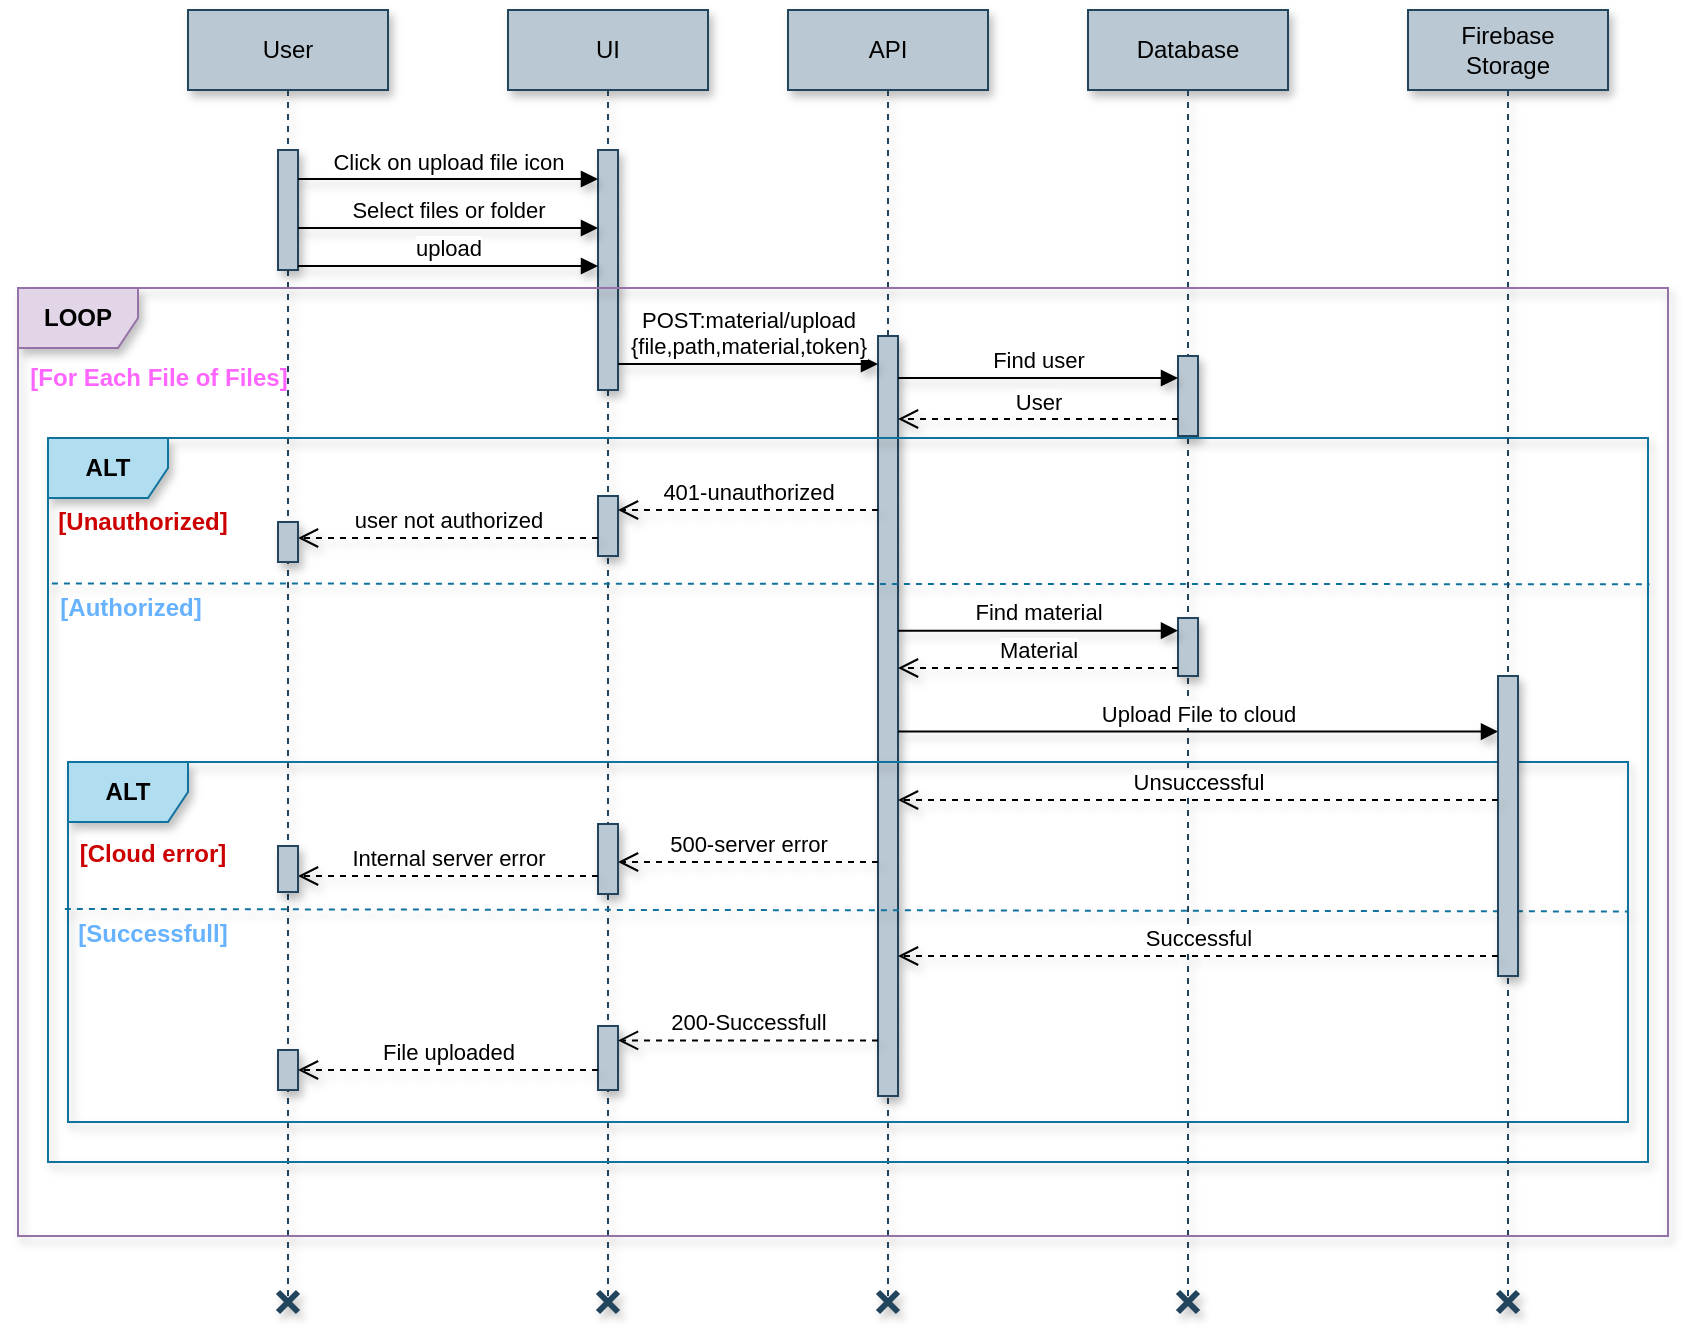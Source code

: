 <mxfile version="24.2.1" type="device">
  <diagram id="VMNq8Bg88SnpyVoghTmP" name="Page-1">
    <mxGraphModel dx="2404" dy="655" grid="1" gridSize="10" guides="1" tooltips="1" connect="1" arrows="1" fold="1" page="1" pageScale="1" pageWidth="1169" pageHeight="1654" math="0" shadow="0">
      <root>
        <mxCell id="0" />
        <mxCell id="1" parent="0" />
        <mxCell id="dwM6OtkL1ra4KKyUkSFp-1" value="User" style="shape=umlLifeline;perimeter=lifelinePerimeter;whiteSpace=wrap;html=1;container=1;dropTarget=0;collapsible=0;recursiveResize=0;outlineConnect=0;portConstraint=eastwest;newEdgeStyle={&quot;edgeStyle&quot;:&quot;elbowEdgeStyle&quot;,&quot;elbow&quot;:&quot;vertical&quot;,&quot;curved&quot;:0,&quot;rounded&quot;:0};fillColor=#bac8d3;strokeColor=#23445d;shadow=1;" parent="1" vertex="1">
          <mxGeometry x="70" y="527" width="100" height="643" as="geometry" />
        </mxCell>
        <mxCell id="dwM6OtkL1ra4KKyUkSFp-2" value="" style="html=1;points=[[0,0,0,0,5],[0,1,0,0,-5],[1,0,0,0,5],[1,1,0,0,-5]];perimeter=orthogonalPerimeter;outlineConnect=0;targetShapes=umlLifeline;portConstraint=eastwest;newEdgeStyle={&quot;curved&quot;:0,&quot;rounded&quot;:0};fillColor=#bac8d3;strokeColor=#23445d;shadow=1;" parent="dwM6OtkL1ra4KKyUkSFp-1" vertex="1">
          <mxGeometry x="45" y="70" width="10" height="60" as="geometry" />
        </mxCell>
        <mxCell id="dwM6OtkL1ra4KKyUkSFp-3" value="" style="shape=umlDestroy;whiteSpace=wrap;html=1;strokeWidth=3;targetShapes=umlLifeline;fillColor=#bac8d3;strokeColor=#23445d;aspect=fixed;fontStyle=0;shadow=1;" parent="dwM6OtkL1ra4KKyUkSFp-1" vertex="1">
          <mxGeometry x="45" y="641" width="10" height="10" as="geometry" />
        </mxCell>
        <mxCell id="dwM6OtkL1ra4KKyUkSFp-4" value="UI" style="shape=umlLifeline;perimeter=lifelinePerimeter;whiteSpace=wrap;html=1;container=1;dropTarget=0;collapsible=0;recursiveResize=0;outlineConnect=0;portConstraint=eastwest;newEdgeStyle={&quot;edgeStyle&quot;:&quot;elbowEdgeStyle&quot;,&quot;elbow&quot;:&quot;vertical&quot;,&quot;curved&quot;:0,&quot;rounded&quot;:0};fillColor=#bac8d3;strokeColor=#23445d;shadow=1;" parent="1" vertex="1">
          <mxGeometry x="230" y="527" width="100" height="643" as="geometry" />
        </mxCell>
        <mxCell id="dwM6OtkL1ra4KKyUkSFp-5" value="" style="html=1;points=[[0,0,0,0,5],[0,1,0,0,-5],[1,0,0,0,5],[1,1,0,0,-5]];perimeter=orthogonalPerimeter;outlineConnect=0;targetShapes=umlLifeline;portConstraint=eastwest;newEdgeStyle={&quot;curved&quot;:0,&quot;rounded&quot;:0};fillColor=#bac8d3;strokeColor=#23445d;shadow=1;" parent="dwM6OtkL1ra4KKyUkSFp-4" vertex="1">
          <mxGeometry x="45" y="70" width="10" height="120" as="geometry" />
        </mxCell>
        <mxCell id="dwM6OtkL1ra4KKyUkSFp-6" value="" style="html=1;points=[[0,0,0,0,5],[0,1,0,0,-5],[1,0,0,0,5],[1,1,0,0,-5]];perimeter=orthogonalPerimeter;outlineConnect=0;targetShapes=umlLifeline;portConstraint=eastwest;newEdgeStyle={&quot;curved&quot;:0,&quot;rounded&quot;:0};fillColor=#bac8d3;strokeColor=#23445d;shadow=1;" parent="dwM6OtkL1ra4KKyUkSFp-4" vertex="1">
          <mxGeometry x="45" y="243" width="10" height="30" as="geometry" />
        </mxCell>
        <mxCell id="dwM6OtkL1ra4KKyUkSFp-7" value="" style="shape=umlDestroy;whiteSpace=wrap;html=1;strokeWidth=3;targetShapes=umlLifeline;fillColor=#bac8d3;strokeColor=#23445d;aspect=fixed;fontStyle=0;shadow=1;" parent="dwM6OtkL1ra4KKyUkSFp-4" vertex="1">
          <mxGeometry x="45" y="641" width="10" height="10" as="geometry" />
        </mxCell>
        <mxCell id="dwM6OtkL1ra4KKyUkSFp-8" value="API" style="shape=umlLifeline;perimeter=lifelinePerimeter;whiteSpace=wrap;html=1;container=1;dropTarget=0;collapsible=0;recursiveResize=0;outlineConnect=0;portConstraint=eastwest;newEdgeStyle={&quot;edgeStyle&quot;:&quot;elbowEdgeStyle&quot;,&quot;elbow&quot;:&quot;vertical&quot;,&quot;curved&quot;:0,&quot;rounded&quot;:0};fillColor=#bac8d3;strokeColor=#23445d;shadow=1;" parent="1" vertex="1">
          <mxGeometry x="370" y="527" width="100" height="643" as="geometry" />
        </mxCell>
        <mxCell id="dwM6OtkL1ra4KKyUkSFp-9" value="" style="html=1;points=[[0,0,0,0,5],[0,1,0,0,-5],[1,0,0,0,5],[1,1,0,0,-5]];perimeter=orthogonalPerimeter;outlineConnect=0;targetShapes=umlLifeline;portConstraint=eastwest;newEdgeStyle={&quot;curved&quot;:0,&quot;rounded&quot;:0};fillColor=#bac8d3;strokeColor=#23445d;shadow=1;" parent="dwM6OtkL1ra4KKyUkSFp-8" vertex="1">
          <mxGeometry x="45" y="163" width="10" height="380" as="geometry" />
        </mxCell>
        <mxCell id="dwM6OtkL1ra4KKyUkSFp-10" value="" style="shape=umlDestroy;whiteSpace=wrap;html=1;strokeWidth=3;targetShapes=umlLifeline;fillColor=#bac8d3;strokeColor=#23445d;aspect=fixed;fontStyle=0;shadow=1;" parent="dwM6OtkL1ra4KKyUkSFp-8" vertex="1">
          <mxGeometry x="45" y="641" width="10" height="10" as="geometry" />
        </mxCell>
        <mxCell id="dwM6OtkL1ra4KKyUkSFp-11" value="Database" style="shape=umlLifeline;perimeter=lifelinePerimeter;whiteSpace=wrap;html=1;container=1;dropTarget=0;collapsible=0;recursiveResize=0;outlineConnect=0;portConstraint=eastwest;newEdgeStyle={&quot;edgeStyle&quot;:&quot;elbowEdgeStyle&quot;,&quot;elbow&quot;:&quot;vertical&quot;,&quot;curved&quot;:0,&quot;rounded&quot;:0};fillColor=#bac8d3;strokeColor=#23445d;shadow=1;" parent="1" vertex="1">
          <mxGeometry x="520" y="527" width="100" height="643" as="geometry" />
        </mxCell>
        <mxCell id="dwM6OtkL1ra4KKyUkSFp-12" value="" style="html=1;points=[[0,0,0,0,5],[0,1,0,0,-5],[1,0,0,0,5],[1,1,0,0,-5]];perimeter=orthogonalPerimeter;outlineConnect=0;targetShapes=umlLifeline;portConstraint=eastwest;newEdgeStyle={&quot;curved&quot;:0,&quot;rounded&quot;:0};fillColor=#bac8d3;strokeColor=#23445d;shadow=1;" parent="dwM6OtkL1ra4KKyUkSFp-11" vertex="1">
          <mxGeometry x="45" y="173" width="10" height="40" as="geometry" />
        </mxCell>
        <mxCell id="dwM6OtkL1ra4KKyUkSFp-13" value="" style="shape=umlDestroy;whiteSpace=wrap;html=1;strokeWidth=3;targetShapes=umlLifeline;fillColor=#bac8d3;strokeColor=#23445d;aspect=fixed;fontStyle=0;shadow=1;" parent="dwM6OtkL1ra4KKyUkSFp-11" vertex="1">
          <mxGeometry x="45" y="641" width="10" height="10" as="geometry" />
        </mxCell>
        <mxCell id="dwM6OtkL1ra4KKyUkSFp-14" value="Click on upload file icon" style="html=1;verticalAlign=bottom;endArrow=block;curved=0;rounded=0;shadow=1;" parent="1" edge="1">
          <mxGeometry width="80" relative="1" as="geometry">
            <mxPoint x="125" y="611.5" as="sourcePoint" />
            <mxPoint x="275" y="611.5" as="targetPoint" />
          </mxGeometry>
        </mxCell>
        <mxCell id="dwM6OtkL1ra4KKyUkSFp-15" value="Select files or folder" style="html=1;verticalAlign=bottom;endArrow=block;curved=0;rounded=0;shadow=1;" parent="1" edge="1">
          <mxGeometry width="80" relative="1" as="geometry">
            <mxPoint x="125" y="636.0" as="sourcePoint" />
            <mxPoint x="275" y="636.0" as="targetPoint" />
          </mxGeometry>
        </mxCell>
        <mxCell id="dwM6OtkL1ra4KKyUkSFp-16" value="POST:material/upload&lt;div&gt;{file,path,material,token}&lt;/div&gt;" style="html=1;verticalAlign=bottom;endArrow=block;curved=0;rounded=0;shadow=1;" parent="1" edge="1">
          <mxGeometry width="80" relative="1" as="geometry">
            <mxPoint x="285" y="704" as="sourcePoint" />
            <mxPoint x="415" y="704" as="targetPoint" />
          </mxGeometry>
        </mxCell>
        <mxCell id="dwM6OtkL1ra4KKyUkSFp-17" value="Find user" style="html=1;verticalAlign=bottom;endArrow=block;curved=0;rounded=0;shadow=1;" parent="1" edge="1">
          <mxGeometry width="80" relative="1" as="geometry">
            <mxPoint x="425" y="711" as="sourcePoint" />
            <mxPoint x="565" y="711" as="targetPoint" />
          </mxGeometry>
        </mxCell>
        <mxCell id="dwM6OtkL1ra4KKyUkSFp-18" value="User" style="html=1;verticalAlign=bottom;endArrow=open;dashed=1;endSize=8;curved=0;rounded=0;shadow=1;" parent="1" edge="1">
          <mxGeometry relative="1" as="geometry">
            <mxPoint x="565.0" y="731.5" as="sourcePoint" />
            <mxPoint x="425.0" y="731.5" as="targetPoint" />
          </mxGeometry>
        </mxCell>
        <mxCell id="dwM6OtkL1ra4KKyUkSFp-19" value="ALT" style="shape=umlFrame;whiteSpace=wrap;html=1;pointerEvents=0;width=60;height=30;fillColor=#b1ddf0;strokeColor=#10739e;shadow=1;fontStyle=1" parent="1" vertex="1">
          <mxGeometry y="741" width="800" height="362" as="geometry" />
        </mxCell>
        <mxCell id="dwM6OtkL1ra4KKyUkSFp-20" value="&lt;b&gt;&lt;font color=&quot;#cc0000&quot;&gt;[Unauthorized]&lt;/font&gt;&lt;/b&gt;" style="text;html=1;align=center;verticalAlign=middle;resizable=0;points=[];autosize=1;strokeColor=none;fillColor=none;shadow=1;" parent="1" vertex="1">
          <mxGeometry x="-8" y="768" width="110" height="30" as="geometry" />
        </mxCell>
        <mxCell id="dwM6OtkL1ra4KKyUkSFp-21" value="401-unauthorized" style="html=1;verticalAlign=bottom;endArrow=open;dashed=1;endSize=8;curved=0;rounded=0;shadow=1;" parent="1" edge="1">
          <mxGeometry relative="1" as="geometry">
            <mxPoint x="415" y="777.0" as="sourcePoint" />
            <mxPoint x="285" y="777.0" as="targetPoint" />
          </mxGeometry>
        </mxCell>
        <mxCell id="dwM6OtkL1ra4KKyUkSFp-22" value="user not authorized" style="html=1;verticalAlign=bottom;endArrow=open;dashed=1;endSize=8;curved=0;rounded=0;shadow=1;" parent="1" edge="1">
          <mxGeometry relative="1" as="geometry">
            <mxPoint x="275" y="791" as="sourcePoint" />
            <mxPoint x="125" y="791" as="targetPoint" />
          </mxGeometry>
        </mxCell>
        <mxCell id="dwM6OtkL1ra4KKyUkSFp-23" value="" style="html=1;points=[[0,0,0,0,5],[0,1,0,0,-5],[1,0,0,0,5],[1,1,0,0,-5]];perimeter=orthogonalPerimeter;outlineConnect=0;targetShapes=umlLifeline;portConstraint=eastwest;newEdgeStyle={&quot;curved&quot;:0,&quot;rounded&quot;:0};fillColor=#bac8d3;strokeColor=#23445d;shadow=1;" parent="1" vertex="1">
          <mxGeometry x="115" y="783" width="10" height="20" as="geometry" />
        </mxCell>
        <mxCell id="dwM6OtkL1ra4KKyUkSFp-24" value="" style="endArrow=none;dashed=1;html=1;rounded=0;fillColor=#b1ddf0;strokeColor=#10739e;fontStyle=1;exitX=0;exitY=0.305;exitDx=0;exitDy=0;exitPerimeter=0;entryX=1.001;entryY=0.202;entryDx=0;entryDy=0;entryPerimeter=0;shadow=1;" parent="1" target="dwM6OtkL1ra4KKyUkSFp-19" edge="1">
          <mxGeometry width="50" height="50" relative="1" as="geometry">
            <mxPoint x="1.95" y="813.74" as="sourcePoint" />
            <mxPoint x="650.0" y="813.0" as="targetPoint" />
          </mxGeometry>
        </mxCell>
        <mxCell id="dwM6OtkL1ra4KKyUkSFp-25" value="500-server error" style="html=1;verticalAlign=bottom;endArrow=open;dashed=1;endSize=8;curved=0;rounded=0;entryX=1;entryY=0;entryDx=0;entryDy=5;entryPerimeter=0;shadow=1;" parent="1" edge="1">
          <mxGeometry relative="1" as="geometry">
            <mxPoint x="415" y="953" as="sourcePoint" />
            <mxPoint x="285" y="953" as="targetPoint" />
          </mxGeometry>
        </mxCell>
        <mxCell id="dwM6OtkL1ra4KKyUkSFp-26" value="" style="html=1;points=[[0,0,0,0,5],[0,1,0,0,-5],[1,0,0,0,5],[1,1,0,0,-5]];perimeter=orthogonalPerimeter;outlineConnect=0;targetShapes=umlLifeline;portConstraint=eastwest;newEdgeStyle={&quot;curved&quot;:0,&quot;rounded&quot;:0};fillColor=#bac8d3;strokeColor=#23445d;shadow=1;" parent="1" vertex="1">
          <mxGeometry x="275" y="934" width="10" height="35" as="geometry" />
        </mxCell>
        <mxCell id="dwM6OtkL1ra4KKyUkSFp-27" value="Internal server error" style="html=1;verticalAlign=bottom;endArrow=open;dashed=1;endSize=8;curved=0;rounded=0;shadow=1;" parent="1" edge="1">
          <mxGeometry relative="1" as="geometry">
            <mxPoint x="275" y="960" as="sourcePoint" />
            <mxPoint x="125" y="960" as="targetPoint" />
          </mxGeometry>
        </mxCell>
        <mxCell id="dwM6OtkL1ra4KKyUkSFp-28" value="" style="html=1;points=[[0,0,0,0,5],[0,1,0,0,-5],[1,0,0,0,5],[1,1,0,0,-5]];perimeter=orthogonalPerimeter;outlineConnect=0;targetShapes=umlLifeline;portConstraint=eastwest;newEdgeStyle={&quot;curved&quot;:0,&quot;rounded&quot;:0};fillColor=#bac8d3;strokeColor=#23445d;shadow=1;" parent="1" vertex="1">
          <mxGeometry x="115" y="945" width="10" height="23" as="geometry" />
        </mxCell>
        <mxCell id="dwM6OtkL1ra4KKyUkSFp-29" value="&lt;b&gt;&lt;font color=&quot;#66b2ff&quot;&gt;[Authorized]&lt;/font&gt;&lt;/b&gt;" style="text;html=1;align=center;verticalAlign=middle;resizable=0;points=[];autosize=1;strokeColor=none;fillColor=none;shadow=1;" parent="1" vertex="1">
          <mxGeometry x="-4" y="811" width="90" height="30" as="geometry" />
        </mxCell>
        <mxCell id="dwM6OtkL1ra4KKyUkSFp-30" value="" style="html=1;points=[[0,0,0,0,5],[0,1,0,0,-5],[1,0,0,0,5],[1,1,0,0,-5]];perimeter=orthogonalPerimeter;outlineConnect=0;targetShapes=umlLifeline;portConstraint=eastwest;newEdgeStyle={&quot;curved&quot;:0,&quot;rounded&quot;:0};fillColor=#bac8d3;strokeColor=#23445d;shadow=1;" parent="1" vertex="1">
          <mxGeometry x="275" y="1035" width="10" height="32" as="geometry" />
        </mxCell>
        <mxCell id="dwM6OtkL1ra4KKyUkSFp-31" value="" style="html=1;points=[[0,0,0,0,5],[0,1,0,0,-5],[1,0,0,0,5],[1,1,0,0,-5]];perimeter=orthogonalPerimeter;outlineConnect=0;targetShapes=umlLifeline;portConstraint=eastwest;newEdgeStyle={&quot;curved&quot;:0,&quot;rounded&quot;:0};fillColor=#bac8d3;strokeColor=#23445d;shadow=1;" parent="1" vertex="1">
          <mxGeometry x="115" y="1047" width="10" height="20" as="geometry" />
        </mxCell>
        <mxCell id="dwM6OtkL1ra4KKyUkSFp-32" value="File uploaded" style="html=1;verticalAlign=bottom;endArrow=open;dashed=1;endSize=8;curved=0;rounded=0;shadow=1;" parent="1" edge="1">
          <mxGeometry relative="1" as="geometry">
            <mxPoint x="275" y="1057" as="sourcePoint" />
            <mxPoint x="125" y="1057" as="targetPoint" />
          </mxGeometry>
        </mxCell>
        <mxCell id="dwM6OtkL1ra4KKyUkSFp-33" value="Upload File to cloud" style="html=1;verticalAlign=bottom;endArrow=block;curved=0;rounded=0;shadow=1;" parent="1" edge="1">
          <mxGeometry width="80" relative="1" as="geometry">
            <mxPoint x="425" y="887.78" as="sourcePoint" />
            <mxPoint x="725" y="887.78" as="targetPoint" />
          </mxGeometry>
        </mxCell>
        <mxCell id="dwM6OtkL1ra4KKyUkSFp-34" value="" style="html=1;points=[[0,0,0,0,5],[0,1,0,0,-5],[1,0,0,0,5],[1,1,0,0,-5]];perimeter=orthogonalPerimeter;outlineConnect=0;targetShapes=umlLifeline;portConstraint=eastwest;newEdgeStyle={&quot;curved&quot;:0,&quot;rounded&quot;:0};fillColor=#bac8d3;strokeColor=#23445d;shadow=1;" parent="1" vertex="1">
          <mxGeometry x="565" y="831" width="10" height="29" as="geometry" />
        </mxCell>
        <mxCell id="dwM6OtkL1ra4KKyUkSFp-35" value="ALT" style="shape=umlFrame;whiteSpace=wrap;html=1;pointerEvents=0;fillColor=#b1ddf0;strokeColor=#10739e;shadow=1;fontStyle=1" parent="1" vertex="1">
          <mxGeometry x="10" y="903" width="780" height="180" as="geometry" />
        </mxCell>
        <mxCell id="dwM6OtkL1ra4KKyUkSFp-36" value="" style="endArrow=none;dashed=1;html=1;rounded=0;exitX=-0.002;exitY=0.366;exitDx=0;exitDy=0;exitPerimeter=0;fillColor=#b1ddf0;strokeColor=#10739e;entryX=1;entryY=0.371;entryDx=0;entryDy=0;entryPerimeter=0;shadow=1;" parent="1" edge="1">
          <mxGeometry width="50" height="50" relative="1" as="geometry">
            <mxPoint x="8.44" y="976.5" as="sourcePoint" />
            <mxPoint x="790" y="977.75" as="targetPoint" />
          </mxGeometry>
        </mxCell>
        <mxCell id="dwM6OtkL1ra4KKyUkSFp-37" value="200-Successfull" style="html=1;verticalAlign=bottom;endArrow=open;dashed=1;endSize=8;curved=0;rounded=0;entryX=1;entryY=0;entryDx=0;entryDy=5;entryPerimeter=0;shadow=1;" parent="1" edge="1">
          <mxGeometry relative="1" as="geometry">
            <mxPoint x="415" y="1042.22" as="sourcePoint" />
            <mxPoint x="285" y="1042.22" as="targetPoint" />
          </mxGeometry>
        </mxCell>
        <mxCell id="dwM6OtkL1ra4KKyUkSFp-38" value="&lt;b&gt;&lt;font color=&quot;#cc0000&quot;&gt;[Cloud error]&lt;/font&gt;&lt;/b&gt;" style="text;html=1;align=center;verticalAlign=middle;resizable=0;points=[];autosize=1;strokeColor=none;fillColor=none;shadow=1;" parent="1" vertex="1">
          <mxGeometry x="2" y="934" width="100" height="30" as="geometry" />
        </mxCell>
        <mxCell id="dwM6OtkL1ra4KKyUkSFp-39" value="&lt;b&gt;&lt;font color=&quot;#66b2ff&quot;&gt;[Successfull]&lt;/font&gt;&lt;/b&gt;" style="text;html=1;align=center;verticalAlign=middle;resizable=0;points=[];autosize=1;strokeColor=none;fillColor=none;shadow=1;" parent="1" vertex="1">
          <mxGeometry x="2" y="974" width="100" height="30" as="geometry" />
        </mxCell>
        <mxCell id="dwM6OtkL1ra4KKyUkSFp-40" value="Firebase&lt;div&gt;Storage&lt;/div&gt;" style="shape=umlLifeline;perimeter=lifelinePerimeter;whiteSpace=wrap;html=1;container=1;dropTarget=0;collapsible=0;recursiveResize=0;outlineConnect=0;portConstraint=eastwest;newEdgeStyle={&quot;edgeStyle&quot;:&quot;elbowEdgeStyle&quot;,&quot;elbow&quot;:&quot;vertical&quot;,&quot;curved&quot;:0,&quot;rounded&quot;:0};fillColor=#bac8d3;strokeColor=#23445d;shadow=1;" parent="1" vertex="1">
          <mxGeometry x="680" y="527" width="100" height="643" as="geometry" />
        </mxCell>
        <mxCell id="dwM6OtkL1ra4KKyUkSFp-41" value="" style="html=1;points=[[0,0,0,0,5],[0,1,0,0,-5],[1,0,0,0,5],[1,1,0,0,-5]];perimeter=orthogonalPerimeter;outlineConnect=0;targetShapes=umlLifeline;portConstraint=eastwest;newEdgeStyle={&quot;curved&quot;:0,&quot;rounded&quot;:0};fillColor=#bac8d3;strokeColor=#23445d;shadow=1;" parent="dwM6OtkL1ra4KKyUkSFp-40" vertex="1">
          <mxGeometry x="45" y="333" width="10" height="150" as="geometry" />
        </mxCell>
        <mxCell id="dwM6OtkL1ra4KKyUkSFp-42" value="" style="shape=umlDestroy;whiteSpace=wrap;html=1;strokeWidth=3;targetShapes=umlLifeline;fillColor=#bac8d3;strokeColor=#23445d;aspect=fixed;fontStyle=0;shadow=1;" parent="dwM6OtkL1ra4KKyUkSFp-40" vertex="1">
          <mxGeometry x="45" y="641" width="10" height="10" as="geometry" />
        </mxCell>
        <mxCell id="dwM6OtkL1ra4KKyUkSFp-43" value="Find material" style="html=1;verticalAlign=bottom;endArrow=block;curved=0;rounded=0;shadow=1;" parent="1" edge="1">
          <mxGeometry width="80" relative="1" as="geometry">
            <mxPoint x="425" y="837.33" as="sourcePoint" />
            <mxPoint x="565" y="837.33" as="targetPoint" />
          </mxGeometry>
        </mxCell>
        <mxCell id="dwM6OtkL1ra4KKyUkSFp-44" value="Unsuccessful" style="html=1;verticalAlign=bottom;endArrow=open;dashed=1;endSize=8;curved=0;rounded=0;shadow=1;" parent="1" edge="1">
          <mxGeometry relative="1" as="geometry">
            <mxPoint x="725" y="922" as="sourcePoint" />
            <mxPoint x="425" y="922" as="targetPoint" />
          </mxGeometry>
        </mxCell>
        <mxCell id="dwM6OtkL1ra4KKyUkSFp-45" value="Successful" style="html=1;verticalAlign=bottom;endArrow=open;dashed=1;endSize=8;curved=0;rounded=0;shadow=1;" parent="1" edge="1">
          <mxGeometry relative="1" as="geometry">
            <mxPoint x="725" y="1000" as="sourcePoint" />
            <mxPoint x="425" y="1000" as="targetPoint" />
          </mxGeometry>
        </mxCell>
        <mxCell id="dwM6OtkL1ra4KKyUkSFp-46" value="Material" style="html=1;verticalAlign=bottom;endArrow=open;dashed=1;endSize=8;curved=0;rounded=0;shadow=1;" parent="1" edge="1">
          <mxGeometry relative="1" as="geometry">
            <mxPoint x="565.0" y="856" as="sourcePoint" />
            <mxPoint x="425.0" y="856" as="targetPoint" />
          </mxGeometry>
        </mxCell>
        <mxCell id="dwM6OtkL1ra4KKyUkSFp-47" value="upload" style="html=1;verticalAlign=bottom;endArrow=block;curved=0;rounded=0;shadow=1;" parent="1" edge="1">
          <mxGeometry width="80" relative="1" as="geometry">
            <mxPoint x="125" y="655.0" as="sourcePoint" />
            <mxPoint x="275" y="655.0" as="targetPoint" />
          </mxGeometry>
        </mxCell>
        <mxCell id="dwM6OtkL1ra4KKyUkSFp-48" value="LOOP" style="shape=umlFrame;whiteSpace=wrap;html=1;pointerEvents=0;fillColor=#e1d5e7;strokeColor=#9673a6;shadow=1;fontStyle=1" parent="1" vertex="1">
          <mxGeometry x="-15" y="666" width="825" height="474" as="geometry" />
        </mxCell>
        <mxCell id="dwM6OtkL1ra4KKyUkSFp-49" value="&lt;b&gt;&lt;font color=&quot;#ff66ff&quot;&gt;[For Each File of Files]&lt;/font&gt;&lt;/b&gt;" style="text;html=1;align=center;verticalAlign=middle;resizable=0;points=[];autosize=1;strokeColor=none;fillColor=none;shadow=1;" parent="1" vertex="1">
          <mxGeometry x="-20" y="696" width="150" height="30" as="geometry" />
        </mxCell>
      </root>
    </mxGraphModel>
  </diagram>
</mxfile>
